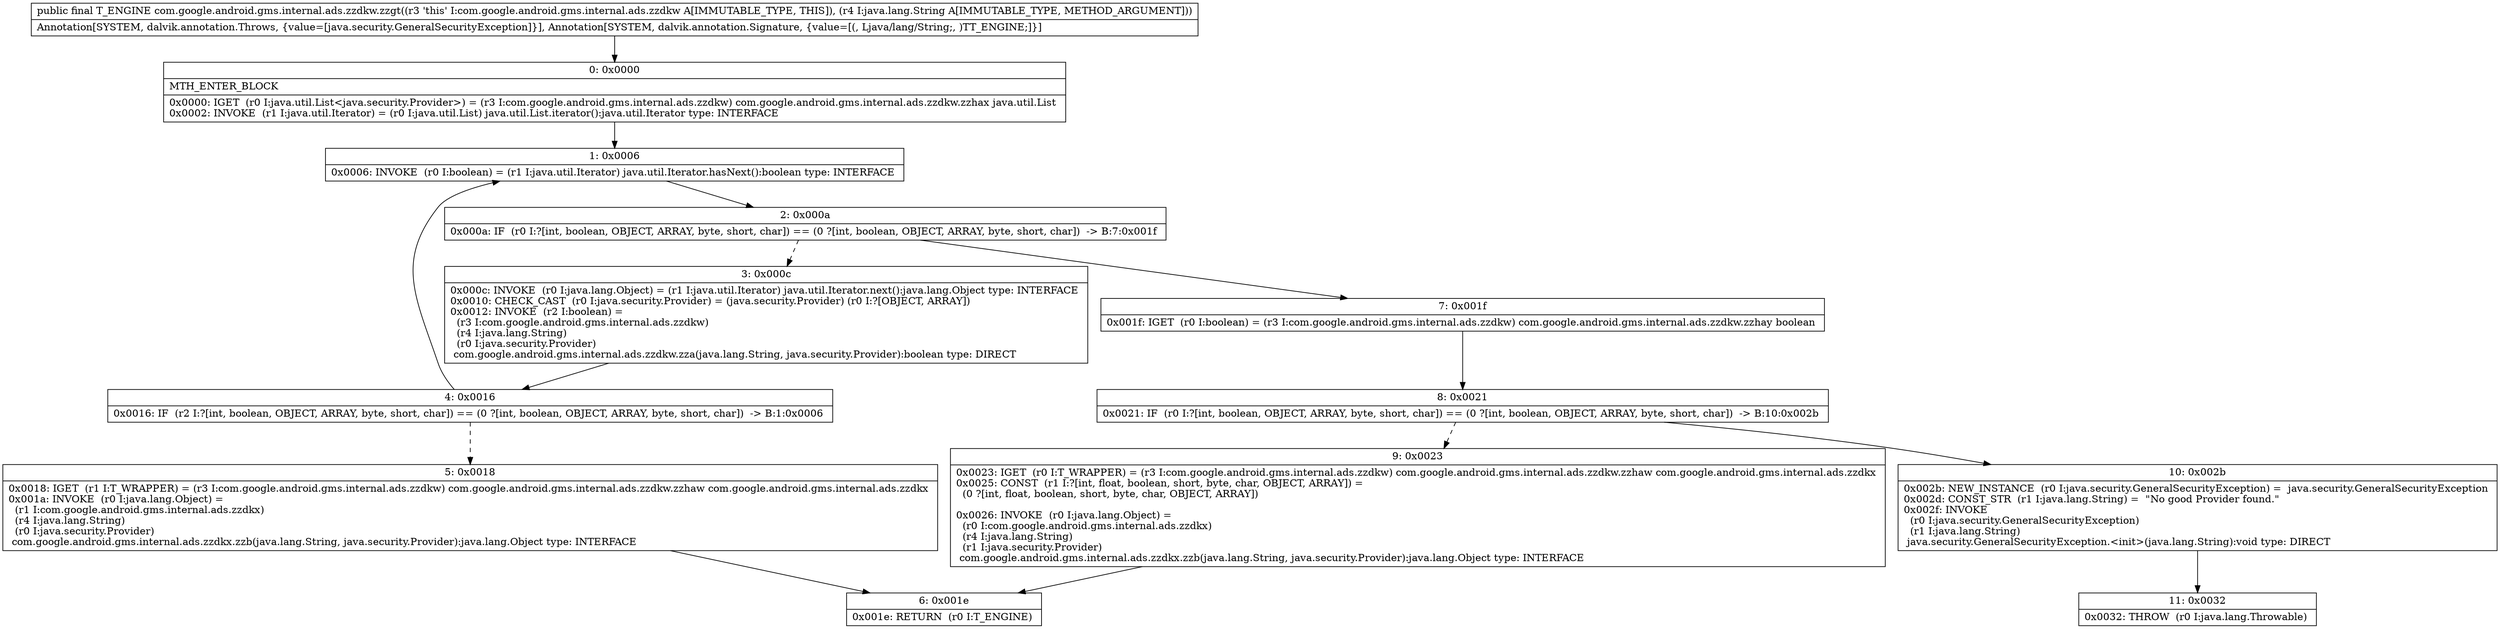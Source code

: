 digraph "CFG forcom.google.android.gms.internal.ads.zzdkw.zzgt(Ljava\/lang\/String;)Ljava\/lang\/Object;" {
Node_0 [shape=record,label="{0\:\ 0x0000|MTH_ENTER_BLOCK\l|0x0000: IGET  (r0 I:java.util.List\<java.security.Provider\>) = (r3 I:com.google.android.gms.internal.ads.zzdkw) com.google.android.gms.internal.ads.zzdkw.zzhax java.util.List \l0x0002: INVOKE  (r1 I:java.util.Iterator) = (r0 I:java.util.List) java.util.List.iterator():java.util.Iterator type: INTERFACE \l}"];
Node_1 [shape=record,label="{1\:\ 0x0006|0x0006: INVOKE  (r0 I:boolean) = (r1 I:java.util.Iterator) java.util.Iterator.hasNext():boolean type: INTERFACE \l}"];
Node_2 [shape=record,label="{2\:\ 0x000a|0x000a: IF  (r0 I:?[int, boolean, OBJECT, ARRAY, byte, short, char]) == (0 ?[int, boolean, OBJECT, ARRAY, byte, short, char])  \-\> B:7:0x001f \l}"];
Node_3 [shape=record,label="{3\:\ 0x000c|0x000c: INVOKE  (r0 I:java.lang.Object) = (r1 I:java.util.Iterator) java.util.Iterator.next():java.lang.Object type: INTERFACE \l0x0010: CHECK_CAST  (r0 I:java.security.Provider) = (java.security.Provider) (r0 I:?[OBJECT, ARRAY]) \l0x0012: INVOKE  (r2 I:boolean) = \l  (r3 I:com.google.android.gms.internal.ads.zzdkw)\l  (r4 I:java.lang.String)\l  (r0 I:java.security.Provider)\l com.google.android.gms.internal.ads.zzdkw.zza(java.lang.String, java.security.Provider):boolean type: DIRECT \l}"];
Node_4 [shape=record,label="{4\:\ 0x0016|0x0016: IF  (r2 I:?[int, boolean, OBJECT, ARRAY, byte, short, char]) == (0 ?[int, boolean, OBJECT, ARRAY, byte, short, char])  \-\> B:1:0x0006 \l}"];
Node_5 [shape=record,label="{5\:\ 0x0018|0x0018: IGET  (r1 I:T_WRAPPER) = (r3 I:com.google.android.gms.internal.ads.zzdkw) com.google.android.gms.internal.ads.zzdkw.zzhaw com.google.android.gms.internal.ads.zzdkx \l0x001a: INVOKE  (r0 I:java.lang.Object) = \l  (r1 I:com.google.android.gms.internal.ads.zzdkx)\l  (r4 I:java.lang.String)\l  (r0 I:java.security.Provider)\l com.google.android.gms.internal.ads.zzdkx.zzb(java.lang.String, java.security.Provider):java.lang.Object type: INTERFACE \l}"];
Node_6 [shape=record,label="{6\:\ 0x001e|0x001e: RETURN  (r0 I:T_ENGINE) \l}"];
Node_7 [shape=record,label="{7\:\ 0x001f|0x001f: IGET  (r0 I:boolean) = (r3 I:com.google.android.gms.internal.ads.zzdkw) com.google.android.gms.internal.ads.zzdkw.zzhay boolean \l}"];
Node_8 [shape=record,label="{8\:\ 0x0021|0x0021: IF  (r0 I:?[int, boolean, OBJECT, ARRAY, byte, short, char]) == (0 ?[int, boolean, OBJECT, ARRAY, byte, short, char])  \-\> B:10:0x002b \l}"];
Node_9 [shape=record,label="{9\:\ 0x0023|0x0023: IGET  (r0 I:T_WRAPPER) = (r3 I:com.google.android.gms.internal.ads.zzdkw) com.google.android.gms.internal.ads.zzdkw.zzhaw com.google.android.gms.internal.ads.zzdkx \l0x0025: CONST  (r1 I:?[int, float, boolean, short, byte, char, OBJECT, ARRAY]) = \l  (0 ?[int, float, boolean, short, byte, char, OBJECT, ARRAY])\l \l0x0026: INVOKE  (r0 I:java.lang.Object) = \l  (r0 I:com.google.android.gms.internal.ads.zzdkx)\l  (r4 I:java.lang.String)\l  (r1 I:java.security.Provider)\l com.google.android.gms.internal.ads.zzdkx.zzb(java.lang.String, java.security.Provider):java.lang.Object type: INTERFACE \l}"];
Node_10 [shape=record,label="{10\:\ 0x002b|0x002b: NEW_INSTANCE  (r0 I:java.security.GeneralSecurityException) =  java.security.GeneralSecurityException \l0x002d: CONST_STR  (r1 I:java.lang.String) =  \"No good Provider found.\" \l0x002f: INVOKE  \l  (r0 I:java.security.GeneralSecurityException)\l  (r1 I:java.lang.String)\l java.security.GeneralSecurityException.\<init\>(java.lang.String):void type: DIRECT \l}"];
Node_11 [shape=record,label="{11\:\ 0x0032|0x0032: THROW  (r0 I:java.lang.Throwable) \l}"];
MethodNode[shape=record,label="{public final T_ENGINE com.google.android.gms.internal.ads.zzdkw.zzgt((r3 'this' I:com.google.android.gms.internal.ads.zzdkw A[IMMUTABLE_TYPE, THIS]), (r4 I:java.lang.String A[IMMUTABLE_TYPE, METHOD_ARGUMENT]))  | Annotation[SYSTEM, dalvik.annotation.Throws, \{value=[java.security.GeneralSecurityException]\}], Annotation[SYSTEM, dalvik.annotation.Signature, \{value=[(, Ljava\/lang\/String;, )TT_ENGINE;]\}]\l}"];
MethodNode -> Node_0;
Node_0 -> Node_1;
Node_1 -> Node_2;
Node_2 -> Node_3[style=dashed];
Node_2 -> Node_7;
Node_3 -> Node_4;
Node_4 -> Node_1;
Node_4 -> Node_5[style=dashed];
Node_5 -> Node_6;
Node_7 -> Node_8;
Node_8 -> Node_9[style=dashed];
Node_8 -> Node_10;
Node_9 -> Node_6;
Node_10 -> Node_11;
}

